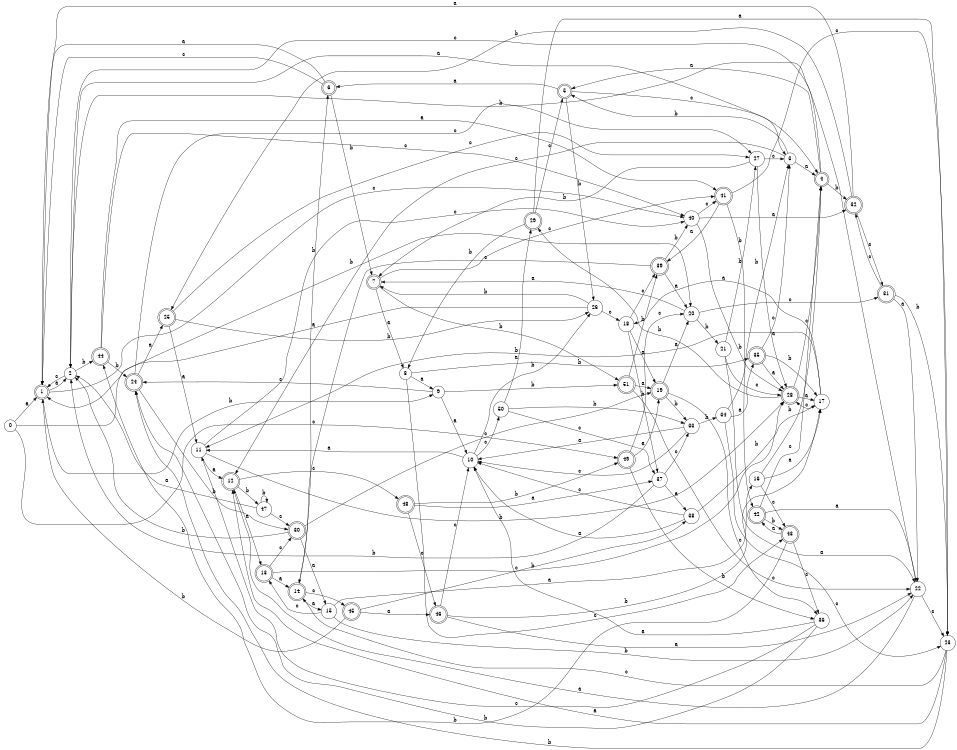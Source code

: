 digraph n42_7 {
__start0 [label="" shape="none"];

rankdir=LR;
size="8,5";

s0 [style="filled", color="black", fillcolor="white" shape="circle", label="0"];
s1 [style="rounded,filled", color="black", fillcolor="white" shape="doublecircle", label="1"];
s2 [style="filled", color="black", fillcolor="white" shape="circle", label="2"];
s3 [style="filled", color="black", fillcolor="white" shape="circle", label="3"];
s4 [style="rounded,filled", color="black", fillcolor="white" shape="doublecircle", label="4"];
s5 [style="rounded,filled", color="black", fillcolor="white" shape="doublecircle", label="5"];
s6 [style="rounded,filled", color="black", fillcolor="white" shape="doublecircle", label="6"];
s7 [style="rounded,filled", color="black", fillcolor="white" shape="doublecircle", label="7"];
s8 [style="filled", color="black", fillcolor="white" shape="circle", label="8"];
s9 [style="filled", color="black", fillcolor="white" shape="circle", label="9"];
s10 [style="filled", color="black", fillcolor="white" shape="circle", label="10"];
s11 [style="filled", color="black", fillcolor="white" shape="circle", label="11"];
s12 [style="rounded,filled", color="black", fillcolor="white" shape="doublecircle", label="12"];
s13 [style="rounded,filled", color="black", fillcolor="white" shape="doublecircle", label="13"];
s14 [style="rounded,filled", color="black", fillcolor="white" shape="doublecircle", label="14"];
s15 [style="filled", color="black", fillcolor="white" shape="circle", label="15"];
s16 [style="filled", color="black", fillcolor="white" shape="circle", label="16"];
s17 [style="filled", color="black", fillcolor="white" shape="circle", label="17"];
s18 [style="filled", color="black", fillcolor="white" shape="circle", label="18"];
s19 [style="rounded,filled", color="black", fillcolor="white" shape="doublecircle", label="19"];
s20 [style="filled", color="black", fillcolor="white" shape="circle", label="20"];
s21 [style="filled", color="black", fillcolor="white" shape="circle", label="21"];
s22 [style="filled", color="black", fillcolor="white" shape="circle", label="22"];
s23 [style="filled", color="black", fillcolor="white" shape="circle", label="23"];
s24 [style="rounded,filled", color="black", fillcolor="white" shape="doublecircle", label="24"];
s25 [style="rounded,filled", color="black", fillcolor="white" shape="doublecircle", label="25"];
s26 [style="filled", color="black", fillcolor="white" shape="circle", label="26"];
s27 [style="filled", color="black", fillcolor="white" shape="circle", label="27"];
s28 [style="rounded,filled", color="black", fillcolor="white" shape="doublecircle", label="28"];
s29 [style="rounded,filled", color="black", fillcolor="white" shape="doublecircle", label="29"];
s30 [style="rounded,filled", color="black", fillcolor="white" shape="doublecircle", label="30"];
s31 [style="rounded,filled", color="black", fillcolor="white" shape="doublecircle", label="31"];
s32 [style="rounded,filled", color="black", fillcolor="white" shape="doublecircle", label="32"];
s33 [style="filled", color="black", fillcolor="white" shape="circle", label="33"];
s34 [style="filled", color="black", fillcolor="white" shape="circle", label="34"];
s35 [style="rounded,filled", color="black", fillcolor="white" shape="doublecircle", label="35"];
s36 [style="filled", color="black", fillcolor="white" shape="circle", label="36"];
s37 [style="filled", color="black", fillcolor="white" shape="circle", label="37"];
s38 [style="filled", color="black", fillcolor="white" shape="circle", label="38"];
s39 [style="rounded,filled", color="black", fillcolor="white" shape="doublecircle", label="39"];
s40 [style="filled", color="black", fillcolor="white" shape="circle", label="40"];
s41 [style="rounded,filled", color="black", fillcolor="white" shape="doublecircle", label="41"];
s42 [style="rounded,filled", color="black", fillcolor="white" shape="doublecircle", label="42"];
s43 [style="rounded,filled", color="black", fillcolor="white" shape="doublecircle", label="43"];
s44 [style="rounded,filled", color="black", fillcolor="white" shape="doublecircle", label="44"];
s45 [style="rounded,filled", color="black", fillcolor="white" shape="doublecircle", label="45"];
s46 [style="rounded,filled", color="black", fillcolor="white" shape="doublecircle", label="46"];
s47 [style="filled", color="black", fillcolor="white" shape="circle", label="47"];
s48 [style="rounded,filled", color="black", fillcolor="white" shape="doublecircle", label="48"];
s49 [style="rounded,filled", color="black", fillcolor="white" shape="doublecircle", label="49"];
s50 [style="filled", color="black", fillcolor="white" shape="circle", label="50"];
s51 [style="rounded,filled", color="black", fillcolor="white" shape="doublecircle", label="51"];
s0 -> s1 [label="a"];
s0 -> s20 [label="b"];
s0 -> s49 [label="c"];
s1 -> s2 [label="a"];
s1 -> s9 [label="b"];
s1 -> s40 [label="c"];
s2 -> s3 [label="a"];
s2 -> s44 [label="b"];
s2 -> s1 [label="c"];
s3 -> s4 [label="a"];
s3 -> s5 [label="b"];
s3 -> s12 [label="c"];
s4 -> s5 [label="a"];
s4 -> s32 [label="b"];
s4 -> s2 [label="c"];
s5 -> s6 [label="a"];
s5 -> s26 [label="b"];
s5 -> s4 [label="c"];
s6 -> s1 [label="a"];
s6 -> s7 [label="b"];
s6 -> s1 [label="c"];
s7 -> s8 [label="a"];
s7 -> s51 [label="b"];
s7 -> s41 [label="c"];
s8 -> s9 [label="a"];
s8 -> s35 [label="b"];
s8 -> s43 [label="c"];
s9 -> s10 [label="a"];
s9 -> s51 [label="b"];
s9 -> s24 [label="c"];
s10 -> s11 [label="a"];
s10 -> s26 [label="b"];
s10 -> s50 [label="c"];
s11 -> s12 [label="a"];
s11 -> s28 [label="b"];
s11 -> s40 [label="c"];
s12 -> s13 [label="a"];
s12 -> s47 [label="b"];
s12 -> s48 [label="c"];
s13 -> s14 [label="a"];
s13 -> s28 [label="b"];
s13 -> s30 [label="c"];
s14 -> s15 [label="a"];
s14 -> s6 [label="b"];
s14 -> s45 [label="c"];
s15 -> s16 [label="a"];
s15 -> s22 [label="b"];
s15 -> s13 [label="c"];
s16 -> s17 [label="a"];
s16 -> s4 [label="b"];
s16 -> s43 [label="c"];
s17 -> s18 [label="a"];
s17 -> s11 [label="b"];
s17 -> s28 [label="c"];
s18 -> s19 [label="a"];
s18 -> s37 [label="b"];
s18 -> s39 [label="c"];
s19 -> s20 [label="a"];
s19 -> s33 [label="b"];
s19 -> s36 [label="c"];
s20 -> s7 [label="a"];
s20 -> s21 [label="b"];
s20 -> s31 [label="c"];
s21 -> s22 [label="a"];
s21 -> s27 [label="b"];
s21 -> s28 [label="c"];
s22 -> s12 [label="a"];
s22 -> s2 [label="b"];
s22 -> s23 [label="c"];
s23 -> s12 [label="a"];
s23 -> s24 [label="b"];
s23 -> s14 [label="c"];
s24 -> s25 [label="a"];
s24 -> s30 [label="b"];
s24 -> s27 [label="c"];
s25 -> s11 [label="a"];
s25 -> s26 [label="b"];
s25 -> s27 [label="c"];
s26 -> s1 [label="a"];
s26 -> s7 [label="b"];
s26 -> s18 [label="c"];
s27 -> s28 [label="a"];
s27 -> s7 [label="b"];
s27 -> s3 [label="c"];
s28 -> s17 [label="a"];
s28 -> s29 [label="b"];
s28 -> s4 [label="c"];
s29 -> s23 [label="a"];
s29 -> s8 [label="b"];
s29 -> s5 [label="c"];
s30 -> s15 [label="a"];
s30 -> s2 [label="b"];
s30 -> s19 [label="c"];
s31 -> s22 [label="a"];
s31 -> s23 [label="b"];
s31 -> s32 [label="c"];
s32 -> s1 [label="a"];
s32 -> s25 [label="b"];
s32 -> s31 [label="c"];
s33 -> s10 [label="a"];
s33 -> s34 [label="b"];
s33 -> s10 [label="c"];
s34 -> s35 [label="a"];
s34 -> s3 [label="b"];
s34 -> s23 [label="c"];
s35 -> s28 [label="a"];
s35 -> s17 [label="b"];
s35 -> s3 [label="c"];
s36 -> s10 [label="a"];
s36 -> s24 [label="b"];
s36 -> s11 [label="c"];
s37 -> s38 [label="a"];
s37 -> s2 [label="b"];
s37 -> s33 [label="c"];
s38 -> s10 [label="a"];
s38 -> s17 [label="b"];
s38 -> s10 [label="c"];
s39 -> s20 [label="a"];
s39 -> s40 [label="b"];
s39 -> s14 [label="c"];
s40 -> s32 [label="a"];
s40 -> s28 [label="b"];
s40 -> s41 [label="c"];
s41 -> s39 [label="a"];
s41 -> s42 [label="b"];
s41 -> s23 [label="c"];
s42 -> s22 [label="a"];
s42 -> s43 [label="b"];
s42 -> s4 [label="c"];
s43 -> s42 [label="a"];
s43 -> s44 [label="b"];
s43 -> s36 [label="c"];
s44 -> s41 [label="a"];
s44 -> s24 [label="b"];
s44 -> s40 [label="c"];
s45 -> s46 [label="a"];
s45 -> s1 [label="b"];
s45 -> s38 [label="c"];
s46 -> s22 [label="a"];
s46 -> s17 [label="b"];
s46 -> s10 [label="c"];
s47 -> s2 [label="a"];
s47 -> s47 [label="b"];
s47 -> s30 [label="c"];
s48 -> s37 [label="a"];
s48 -> s49 [label="b"];
s48 -> s46 [label="c"];
s49 -> s19 [label="a"];
s49 -> s36 [label="b"];
s49 -> s20 [label="c"];
s50 -> s29 [label="a"];
s50 -> s33 [label="b"];
s50 -> s37 [label="c"];
s51 -> s19 [label="a"];
s51 -> s39 [label="b"];
s51 -> s22 [label="c"];

}